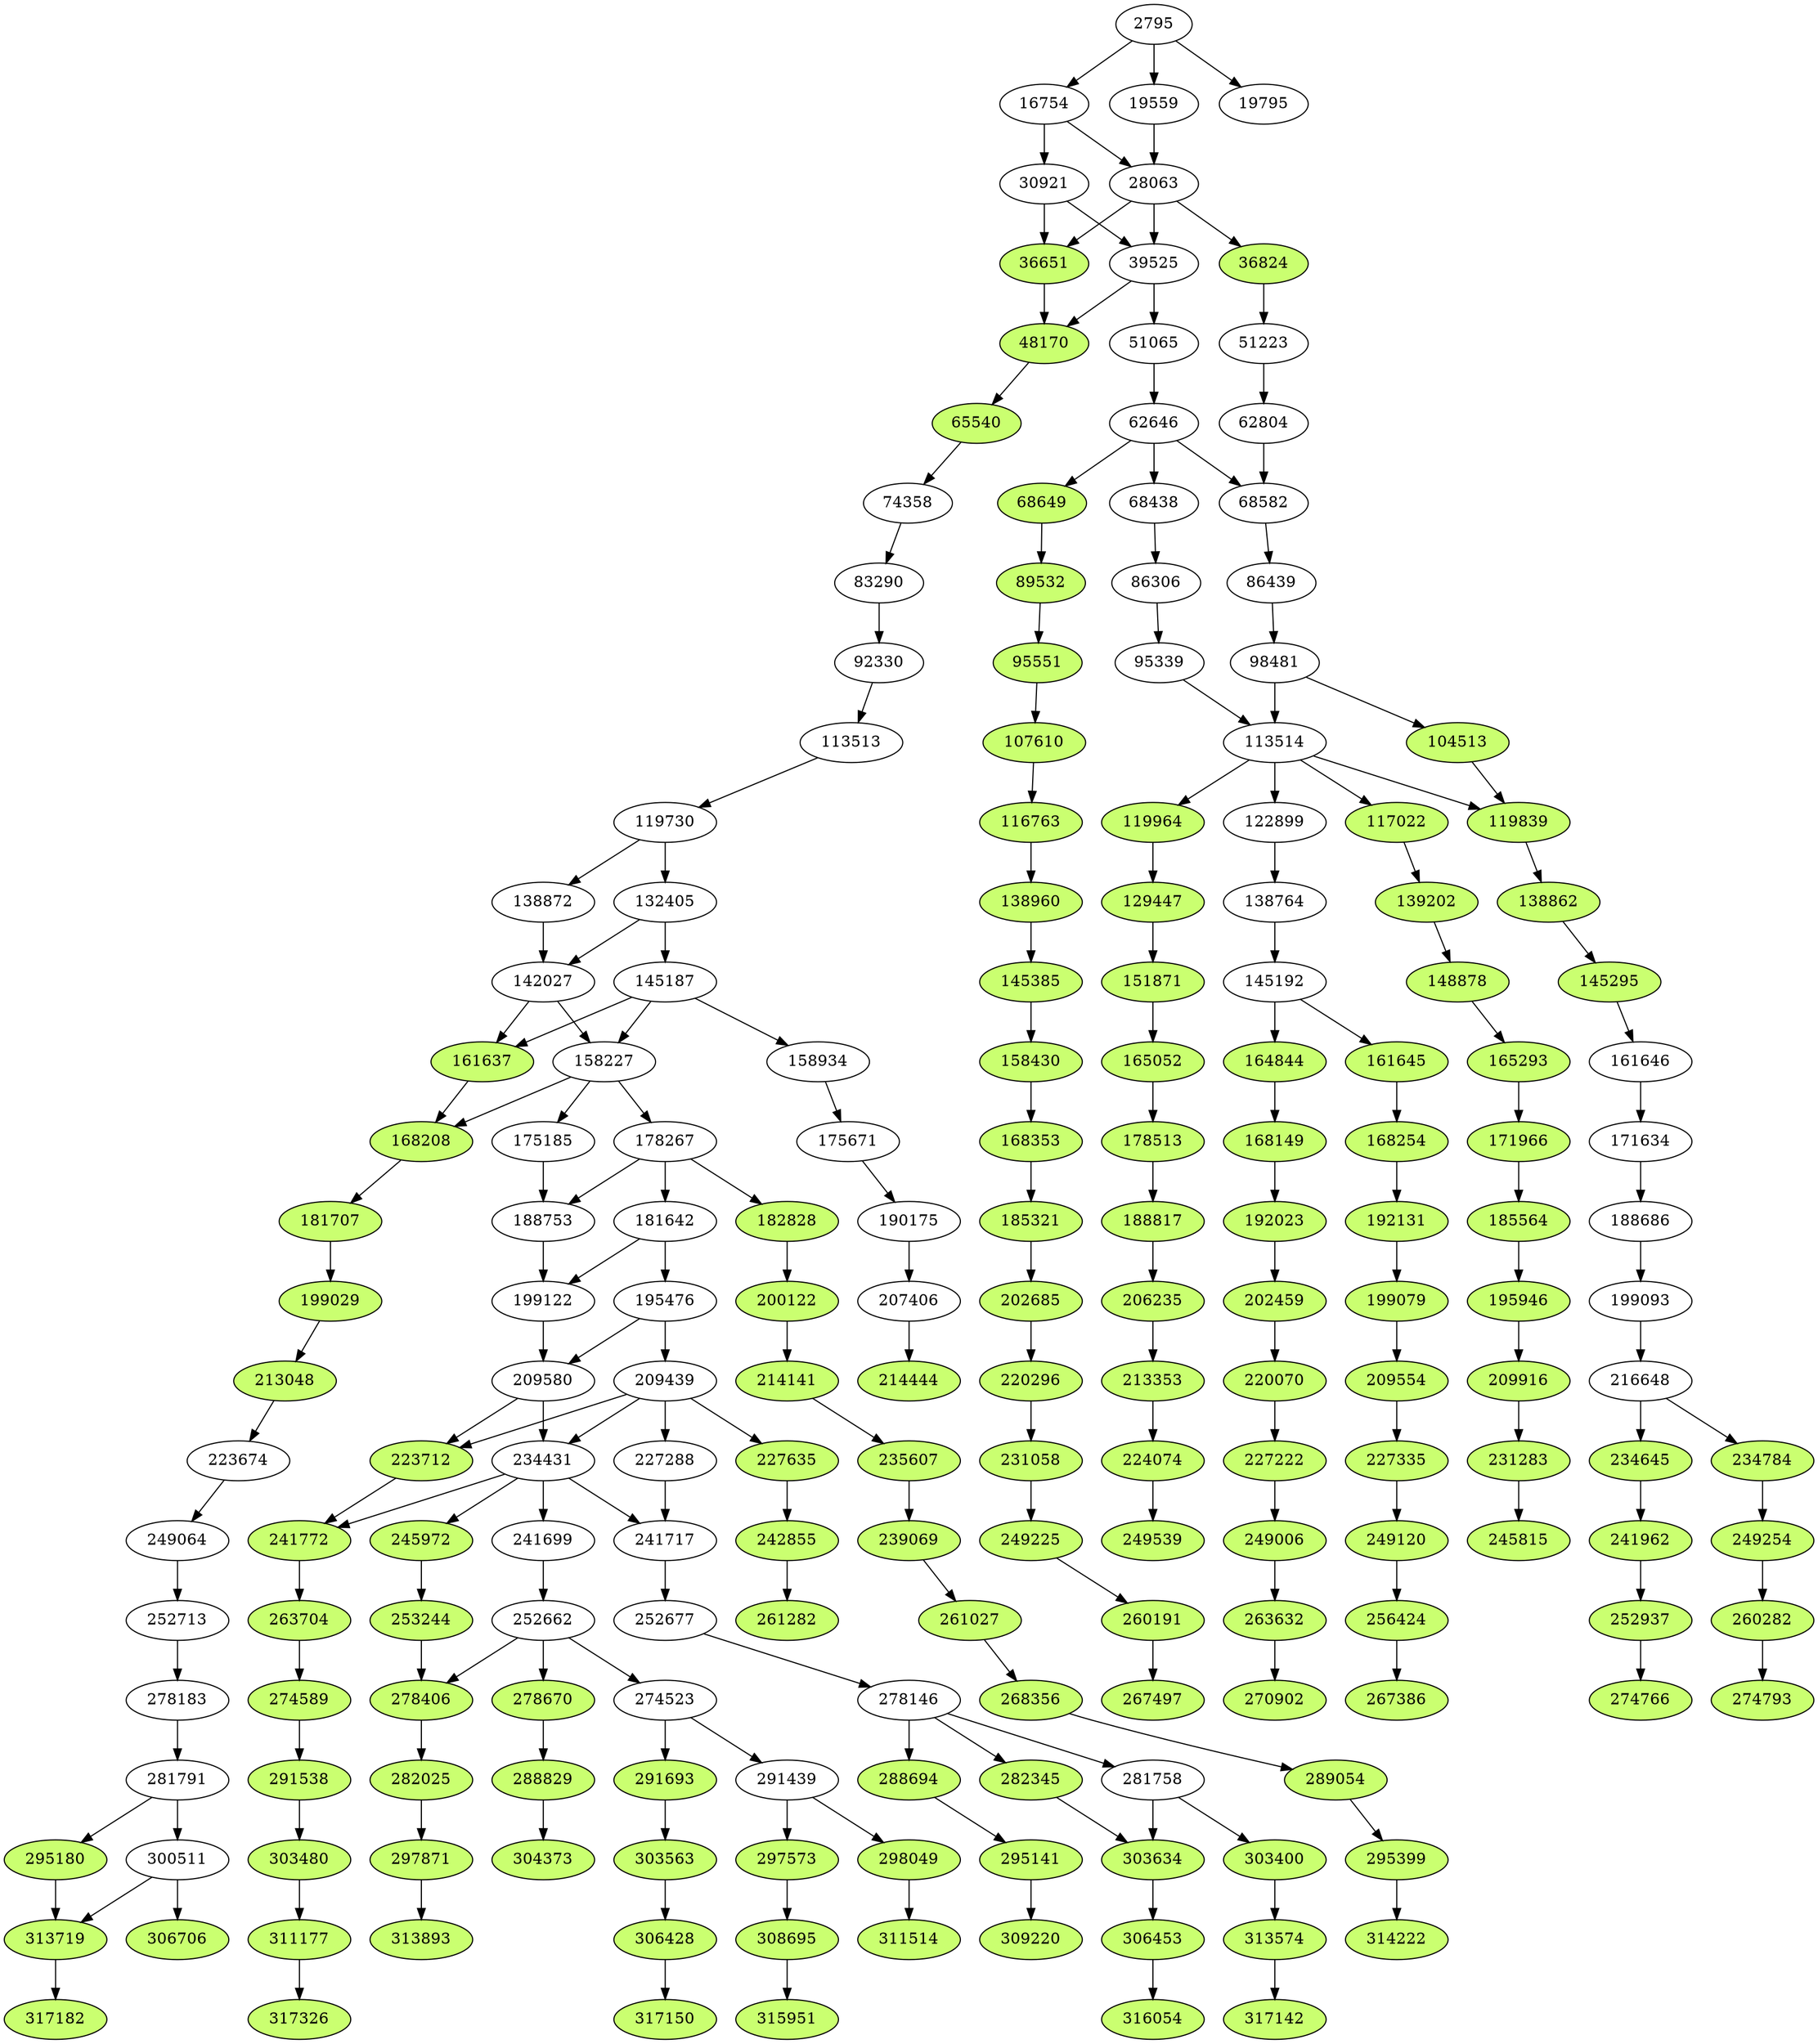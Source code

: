 digraph {
    2795 -> 16754;
    2795 -> 19559;
    2795 -> 19795;
    16754 -> 28063;
    16754 -> 30921;
    19559 -> 28063;
    28063 -> 36651;
    28063 -> 36824;
    28063 -> 39525;
    30921 -> 36651;
    30921 -> 39525;
    36651 -> 48170;
    36824 -> 51223;
    39525 -> 48170;
    39525 -> 51065;
    48170 -> 65540;
    51065 -> 62646;
    51223 -> 62804;
    62646 -> 68438;
    62646 -> 68582;
    62646 -> 68649;
    62804 -> 68582;
    65540 -> 74358;
    68438 -> 86306;
    68582 -> 86439;
    68649 -> 89532;
    74358 -> 83290;
    83290 -> 92330;
    86306 -> 95339;
    86439 -> 98481;
    89532 -> 95551;
    92330 -> 113513;
    95339 -> 113514;
    95551 -> 107610;
    98481 -> 104513;
    98481 -> 113514;
    104513 -> 119839;
    107610 -> 116763;
    113513 -> 119730;
    113514 -> 117022;
    113514 -> 119839;
    113514 -> 119964;
    113514 -> 122899;
    116763 -> 138960;
    117022 -> 139202;
    119730 -> 132405;
    119730 -> 138872;
    119839 -> 138862;
    119964 -> 129447;
    122899 -> 138764;
    129447 -> 151871;
    132405 -> 142027;
    132405 -> 145187;
    138764 -> 145192;
    138862 -> 145295;
    138872 -> 142027;
    138960 -> 145385;
    139202 -> 148878;
    142027 -> 158227;
    142027 -> 161637;
    145187 -> 158227;
    145187 -> 158934;
    145187 -> 161637;
    145192 -> 161645;
    145192 -> 164844;
    145295 -> 161646;
    145385 -> 158430;
    148878 -> 165293;
    151871 -> 165052;
    158227 -> 168208;
    158227 -> 175185;
    158227 -> 178267;
    158430 -> 168353;
    158934 -> 175671;
    161637 -> 168208;
    161645 -> 168254;
    161646 -> 171634;
    164844 -> 168149;
    165052 -> 178513;
    165293 -> 171966;
    168149 -> 192023;
    168208 -> 181707;
    168254 -> 192131;
    168353 -> 185321;
    171634 -> 188686;
    171966 -> 185564;
    175185 -> 188753;
    175671 -> 190175;
    178267 -> 181642;
    178267 -> 182828;
    178267 -> 188753;
    178513 -> 188817;
    181642 -> 195476;
    181642 -> 199122;
    181707 -> 199029;
    182828 -> 200122;
    185321 -> 202685;
    185564 -> 195946;
    188686 -> 199093;
    188753 -> 199122;
    188817 -> 206235;
    190175 -> 207406;
    192023 -> 202459;
    192131 -> 199079;
    195476 -> 209439;
    195476 -> 209580;
    195946 -> 209916;
    199029 -> 213048;
    199079 -> 209554;
    199093 -> 216648;
    199122 -> 209580;
    200122 -> 214141;
    202459 -> 220070;
    202685 -> 220296;
    206235 -> 213353;
    207406 -> 214444;
    209439 -> 223712;
    209439 -> 227288;
    209439 -> 227635;
    209439 -> 234431;
    209554 -> 227335;
    209580 -> 223712;
    209580 -> 234431;
    209916 -> 231283;
    213048 -> 223674;
    213353 -> 224074;
    214141 -> 235607;
    216648 -> 234645;
    216648 -> 234784;
    220070 -> 227222;
    220296 -> 231058;
    223674 -> 249064;
    223712 -> 241772;
    224074 -> 249539;
    227222 -> 249006;
    227288 -> 241717;
    227335 -> 249120;
    227635 -> 242855;
    231058 -> 249225;
    231283 -> 245815;
    234431 -> 241699;
    234431 -> 241717;
    234431 -> 241772;
    234431 -> 245972;
    234645 -> 241962;
    234784 -> 249254;
    235607 -> 239069;
    239069 -> 261027;
    241699 -> 252662;
    241717 -> 252677;
    241772 -> 263704;
    241962 -> 252937;
    242855 -> 261282;
    245972 -> 253244;
    249006 -> 263632;
    249064 -> 252713;
    249120 -> 256424;
    249225 -> 260191;
    249254 -> 260282;
    252662 -> 274523;
    252662 -> 278406;
    252662 -> 278670;
    252677 -> 278146;
    252713 -> 278183;
    252937 -> 274766;
    253244 -> 278406;
    256424 -> 267386;
    260191 -> 267497;
    260282 -> 274793;
    261027 -> 268356;
    263632 -> 270902;
    263704 -> 274589;
    268356 -> 289054;
    274523 -> 291439;
    274523 -> 291693;
    274589 -> 291538;
    278146 -> 281758;
    278146 -> 282345;
    278146 -> 288694;
    278183 -> 281791;
    278406 -> 282025;
    278670 -> 288829;
    281758 -> 303400;
    281758 -> 303634;
    281791 -> 295180;
    281791 -> 300511;
    282025 -> 297871;
    282345 -> 303634;
    288694 -> 295141;
    288829 -> 304373;
    289054 -> 295399;
    291439 -> 297573;
    291439 -> 298049;
    291538 -> 303480;
    291693 -> 303563;
    295141 -> 309220;
    295180 -> 313719;
    295399 -> 314222;
    297573 -> 308695;
    297871 -> 313893;
    298049 -> 311514;
    300511 -> 306706;
    300511 -> 313719;
    303400 -> 313574;
    303480 -> 311177;
    303563 -> 306428;
    303634 -> 306453;
    306428 -> 317150;
    306453 -> 316054;
    308695 -> 315951;
    311177 -> 317326;
    313574 -> 317142;
    313719 -> 317182;
    //colored bisimilar nodes
314222[style=filled, fillcolor=darkolivegreen1];
209554[style=filled, fillcolor=darkolivegreen1];
227335[style=filled, fillcolor=darkolivegreen1];
306453[style=filled, fillcolor=darkolivegreen1];
303563[style=filled, fillcolor=darkolivegreen1];
297871[style=filled, fillcolor=darkolivegreen1];
36824[style=filled, fillcolor=darkolivegreen1];
214141[style=filled, fillcolor=darkolivegreen1];
297573[style=filled, fillcolor=darkolivegreen1];
315951[style=filled, fillcolor=darkolivegreen1];
263632[style=filled, fillcolor=darkolivegreen1];
148878[style=filled, fillcolor=darkolivegreen1];
241772[style=filled, fillcolor=darkolivegreen1];
192023[style=filled, fillcolor=darkolivegreen1];
220070[style=filled, fillcolor=darkolivegreen1];
313574[style=filled, fillcolor=darkolivegreen1];
181707[style=filled, fillcolor=darkolivegreen1];
199029[style=filled, fillcolor=darkolivegreen1];
253244[style=filled, fillcolor=darkolivegreen1];
282345[style=filled, fillcolor=darkolivegreen1];
317142[style=filled, fillcolor=darkolivegreen1];
89532[style=filled, fillcolor=darkolivegreen1];
168353[style=filled, fillcolor=darkolivegreen1];
261027[style=filled, fillcolor=darkolivegreen1];
288829[style=filled, fillcolor=darkolivegreen1];
151871[style=filled, fillcolor=darkolivegreen1];
249120[style=filled, fillcolor=darkolivegreen1];
202459[style=filled, fillcolor=darkolivegreen1];
270902[style=filled, fillcolor=darkolivegreen1];
306706[style=filled, fillcolor=darkolivegreen1];
168254[style=filled, fillcolor=darkolivegreen1];
188817[style=filled, fillcolor=darkolivegreen1];
139202[style=filled, fillcolor=darkolivegreen1];
234645[style=filled, fillcolor=darkolivegreen1];
231283[style=filled, fillcolor=darkolivegreen1];
171966[style=filled, fillcolor=darkolivegreen1];
278670[style=filled, fillcolor=darkolivegreen1];
309220[style=filled, fillcolor=darkolivegreen1];
311514[style=filled, fillcolor=darkolivegreen1];
260282[style=filled, fillcolor=darkolivegreen1];
224074[style=filled, fillcolor=darkolivegreen1];
298049[style=filled, fillcolor=darkolivegreen1];
274793[style=filled, fillcolor=darkolivegreen1];
256424[style=filled, fillcolor=darkolivegreen1];
182828[style=filled, fillcolor=darkolivegreen1];
223712[style=filled, fillcolor=darkolivegreen1];
291693[style=filled, fillcolor=darkolivegreen1];
308695[style=filled, fillcolor=darkolivegreen1];
317182[style=filled, fillcolor=darkolivegreen1];
278406[style=filled, fillcolor=darkolivegreen1];
165293[style=filled, fillcolor=darkolivegreen1];
317150[style=filled, fillcolor=darkolivegreen1];
185564[style=filled, fillcolor=darkolivegreen1];
263704[style=filled, fillcolor=darkolivegreen1];
288694[style=filled, fillcolor=darkolivegreen1];
274766[style=filled, fillcolor=darkolivegreen1];
138862[style=filled, fillcolor=darkolivegreen1];
245972[style=filled, fillcolor=darkolivegreen1];
267386[style=filled, fillcolor=darkolivegreen1];
165052[style=filled, fillcolor=darkolivegreen1];
313893[style=filled, fillcolor=darkolivegreen1];
209916[style=filled, fillcolor=darkolivegreen1];
129447[style=filled, fillcolor=darkolivegreen1];
119964[style=filled, fillcolor=darkolivegreen1];
261282[style=filled, fillcolor=darkolivegreen1];
241962[style=filled, fillcolor=darkolivegreen1];
192131[style=filled, fillcolor=darkolivegreen1];
268356[style=filled, fillcolor=darkolivegreen1];
303400[style=filled, fillcolor=darkolivegreen1];
65540[style=filled, fillcolor=darkolivegreen1];
303634[style=filled, fillcolor=darkolivegreen1];
267497[style=filled, fillcolor=darkolivegreen1];
145385[style=filled, fillcolor=darkolivegreen1];
274589[style=filled, fillcolor=darkolivegreen1];
316054[style=filled, fillcolor=darkolivegreen1];
214444[style=filled, fillcolor=darkolivegreen1];
249225[style=filled, fillcolor=darkolivegreen1];
195946[style=filled, fillcolor=darkolivegreen1];
138960[style=filled, fillcolor=darkolivegreen1];
104513[style=filled, fillcolor=darkolivegreen1];
158430[style=filled, fillcolor=darkolivegreen1];
95551[style=filled, fillcolor=darkolivegreen1];
164844[style=filled, fillcolor=darkolivegreen1];
235607[style=filled, fillcolor=darkolivegreen1];
311177[style=filled, fillcolor=darkolivegreen1];
107610[style=filled, fillcolor=darkolivegreen1];
295399[style=filled, fillcolor=darkolivegreen1];
202685[style=filled, fillcolor=darkolivegreen1];
220296[style=filled, fillcolor=darkolivegreen1];
227222[style=filled, fillcolor=darkolivegreen1];
245815[style=filled, fillcolor=darkolivegreen1];
145295[style=filled, fillcolor=darkolivegreen1];
168208[style=filled, fillcolor=darkolivegreen1];
289054[style=filled, fillcolor=darkolivegreen1];
200122[style=filled, fillcolor=darkolivegreen1];
242855[style=filled, fillcolor=darkolivegreen1];
306428[style=filled, fillcolor=darkolivegreen1];
304373[style=filled, fillcolor=darkolivegreen1];
48170[style=filled, fillcolor=darkolivegreen1];
234784[style=filled, fillcolor=darkolivegreen1];
168149[style=filled, fillcolor=darkolivegreen1];
178513[style=filled, fillcolor=darkolivegreen1];
295180[style=filled, fillcolor=darkolivegreen1];
185321[style=filled, fillcolor=darkolivegreen1];
161645[style=filled, fillcolor=darkolivegreen1];
199079[style=filled, fillcolor=darkolivegreen1];
206235[style=filled, fillcolor=darkolivegreen1];
231058[style=filled, fillcolor=darkolivegreen1];
317326[style=filled, fillcolor=darkolivegreen1];
303480[style=filled, fillcolor=darkolivegreen1];
68649[style=filled, fillcolor=darkolivegreen1];
249006[style=filled, fillcolor=darkolivegreen1];
282025[style=filled, fillcolor=darkolivegreen1];
161637[style=filled, fillcolor=darkolivegreen1];
295141[style=filled, fillcolor=darkolivegreen1];
291538[style=filled, fillcolor=darkolivegreen1];
117022[style=filled, fillcolor=darkolivegreen1];
252937[style=filled, fillcolor=darkolivegreen1];
213048[style=filled, fillcolor=darkolivegreen1];
116763[style=filled, fillcolor=darkolivegreen1];
213353[style=filled, fillcolor=darkolivegreen1];
260191[style=filled, fillcolor=darkolivegreen1];
119839[style=filled, fillcolor=darkolivegreen1];
36651[style=filled, fillcolor=darkolivegreen1];
249539[style=filled, fillcolor=darkolivegreen1];
227635[style=filled, fillcolor=darkolivegreen1];
239069[style=filled, fillcolor=darkolivegreen1];
249254[style=filled, fillcolor=darkolivegreen1];
313719[style=filled, fillcolor=darkolivegreen1];
}